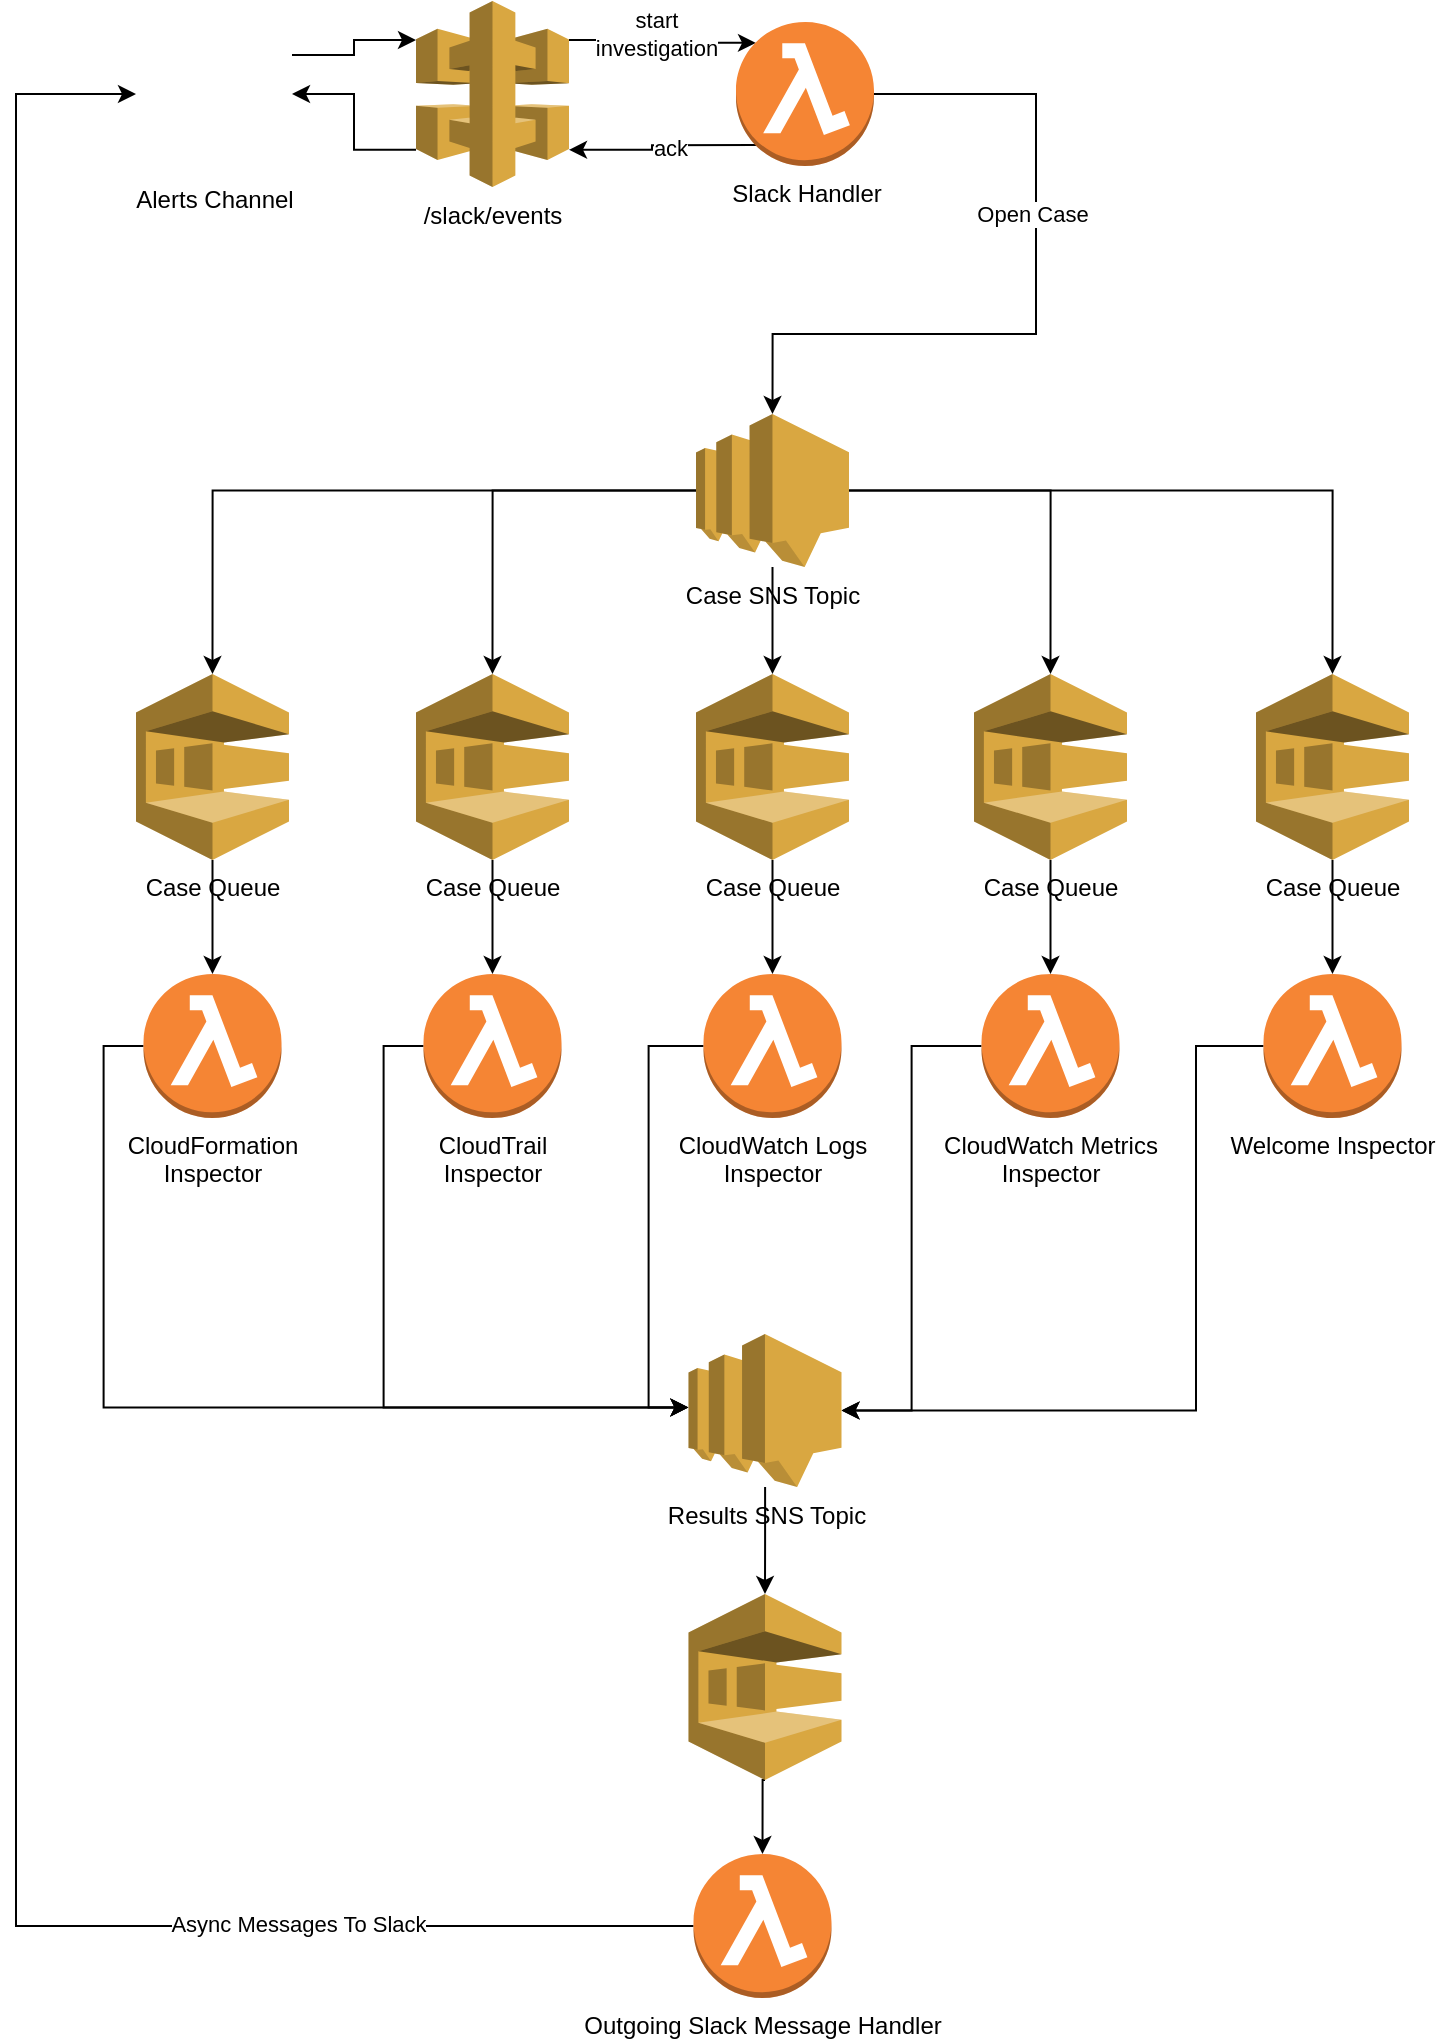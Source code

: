 <mxfile version="14.0.0" type="device"><diagram id="Hbt7tWp-mOWitb1c7LHT" name="Page-1"><mxGraphModel dx="1979" dy="1134" grid="1" gridSize="10" guides="1" tooltips="1" connect="1" arrows="1" fold="1" page="1" pageScale="1" pageWidth="827" pageHeight="1169" math="0" shadow="0"><root><mxCell id="0"/><mxCell id="1" parent="0"/><mxCell id="2TIVy4aqAfZzYlwgCOh5-5" style="edgeStyle=orthogonalEdgeStyle;rounded=0;orthogonalLoop=1;jettySize=auto;html=1;exitX=1;exitY=0.25;exitDx=0;exitDy=0;entryX=0;entryY=0.21;entryDx=0;entryDy=0;entryPerimeter=0;" parent="1" source="2TIVy4aqAfZzYlwgCOh5-1" target="2TIVy4aqAfZzYlwgCOh5-2" edge="1"><mxGeometry relative="1" as="geometry"><mxPoint x="230" y="101" as="targetPoint"/></mxGeometry></mxCell><mxCell id="2TIVy4aqAfZzYlwgCOh5-1" value="&lt;div&gt;Alerts Channel&lt;/div&gt;" style="shape=image;html=1;verticalAlign=top;verticalLabelPosition=bottom;labelBackgroundColor=#ffffff;imageAspect=0;aspect=fixed;image=https://cdn3.iconfinder.com/data/icons/social-media-2169/24/social_media_social_media_logo_slack-128.png" parent="1" vertex="1"><mxGeometry x="100" y="81" width="78" height="78" as="geometry"/></mxCell><mxCell id="2TIVy4aqAfZzYlwgCOh5-6" style="edgeStyle=orthogonalEdgeStyle;rounded=0;orthogonalLoop=1;jettySize=auto;html=1;exitX=0;exitY=0.8;exitDx=0;exitDy=0;exitPerimeter=0;entryX=1;entryY=0.5;entryDx=0;entryDy=0;" parent="1" source="2TIVy4aqAfZzYlwgCOh5-2" target="2TIVy4aqAfZzYlwgCOh5-1" edge="1"><mxGeometry relative="1" as="geometry"/></mxCell><mxCell id="2TIVy4aqAfZzYlwgCOh5-7" style="edgeStyle=orthogonalEdgeStyle;rounded=0;orthogonalLoop=1;jettySize=auto;html=1;exitX=1;exitY=0.21;exitDx=0;exitDy=0;exitPerimeter=0;entryX=0.145;entryY=0.145;entryDx=0;entryDy=0;entryPerimeter=0;" parent="1" source="2TIVy4aqAfZzYlwgCOh5-2" target="2TIVy4aqAfZzYlwgCOh5-3" edge="1"><mxGeometry relative="1" as="geometry"/></mxCell><mxCell id="2TIVy4aqAfZzYlwgCOh5-48" value="&lt;div&gt;start&lt;/div&gt;&lt;div&gt;investigation&lt;br&gt;&lt;/div&gt;" style="edgeLabel;html=1;align=center;verticalAlign=middle;resizable=0;points=[];" parent="2TIVy4aqAfZzYlwgCOh5-7" vertex="1" connectable="0"><mxGeometry x="0.199" relative="1" as="geometry"><mxPoint x="-12.1" y="-4.41" as="offset"/></mxGeometry></mxCell><mxCell id="2TIVy4aqAfZzYlwgCOh5-2" value="/slack/events" style="outlineConnect=0;dashed=0;verticalLabelPosition=bottom;verticalAlign=top;align=center;html=1;shape=mxgraph.aws3.api_gateway;fillColor=#D9A741;gradientColor=none;" parent="1" vertex="1"><mxGeometry x="240" y="73.5" width="76.5" height="93" as="geometry"/></mxCell><mxCell id="2TIVy4aqAfZzYlwgCOh5-8" style="edgeStyle=orthogonalEdgeStyle;rounded=0;orthogonalLoop=1;jettySize=auto;html=1;exitX=0.145;exitY=0.855;exitDx=0;exitDy=0;exitPerimeter=0;entryX=1;entryY=0.8;entryDx=0;entryDy=0;entryPerimeter=0;" parent="1" source="2TIVy4aqAfZzYlwgCOh5-3" target="2TIVy4aqAfZzYlwgCOh5-2" edge="1"><mxGeometry relative="1" as="geometry"><Array as="points"><mxPoint x="358" y="146"/><mxPoint x="358" y="148"/></Array></mxGeometry></mxCell><mxCell id="2TIVy4aqAfZzYlwgCOh5-47" value="ack" style="edgeLabel;html=1;align=center;verticalAlign=middle;resizable=0;points=[];" parent="2TIVy4aqAfZzYlwgCOh5-8" vertex="1" connectable="0"><mxGeometry x="-0.102" y="1" relative="1" as="geometry"><mxPoint as="offset"/></mxGeometry></mxCell><mxCell id="2TIVy4aqAfZzYlwgCOh5-11" style="edgeStyle=orthogonalEdgeStyle;rounded=0;orthogonalLoop=1;jettySize=auto;html=1;exitX=1;exitY=0.5;exitDx=0;exitDy=0;exitPerimeter=0;entryX=0.5;entryY=0;entryDx=0;entryDy=0;entryPerimeter=0;" parent="1" source="2TIVy4aqAfZzYlwgCOh5-3" target="2TIVy4aqAfZzYlwgCOh5-9" edge="1"><mxGeometry relative="1" as="geometry"><Array as="points"><mxPoint x="550" y="120"/><mxPoint x="550" y="240"/><mxPoint x="418" y="240"/></Array></mxGeometry></mxCell><mxCell id="2TIVy4aqAfZzYlwgCOh5-12" value="Open Case" style="edgeLabel;html=1;align=center;verticalAlign=middle;resizable=0;points=[];" parent="2TIVy4aqAfZzYlwgCOh5-11" vertex="1" connectable="0"><mxGeometry x="-0.394" y="-2" relative="1" as="geometry"><mxPoint y="28" as="offset"/></mxGeometry></mxCell><mxCell id="2TIVy4aqAfZzYlwgCOh5-3" value="Slack Handler" style="outlineConnect=0;dashed=0;verticalLabelPosition=bottom;verticalAlign=top;align=center;html=1;shape=mxgraph.aws3.lambda_function;fillColor=#F58534;gradientColor=none;" parent="1" vertex="1"><mxGeometry x="400" y="84" width="69" height="72" as="geometry"/></mxCell><mxCell id="2TIVy4aqAfZzYlwgCOh5-24" style="edgeStyle=orthogonalEdgeStyle;rounded=0;orthogonalLoop=1;jettySize=auto;html=1;entryX=0.5;entryY=0;entryDx=0;entryDy=0;entryPerimeter=0;" parent="1" source="2TIVy4aqAfZzYlwgCOh5-9" target="2TIVy4aqAfZzYlwgCOh5-19" edge="1"><mxGeometry relative="1" as="geometry"/></mxCell><mxCell id="2TIVy4aqAfZzYlwgCOh5-25" style="edgeStyle=orthogonalEdgeStyle;rounded=0;orthogonalLoop=1;jettySize=auto;html=1;entryX=0.5;entryY=0;entryDx=0;entryDy=0;entryPerimeter=0;" parent="1" source="2TIVy4aqAfZzYlwgCOh5-9" target="2TIVy4aqAfZzYlwgCOh5-20" edge="1"><mxGeometry relative="1" as="geometry"/></mxCell><mxCell id="2TIVy4aqAfZzYlwgCOh5-26" style="edgeStyle=orthogonalEdgeStyle;rounded=0;orthogonalLoop=1;jettySize=auto;html=1;entryX=0.5;entryY=0;entryDx=0;entryDy=0;entryPerimeter=0;" parent="1" source="2TIVy4aqAfZzYlwgCOh5-9" target="2TIVy4aqAfZzYlwgCOh5-21" edge="1"><mxGeometry relative="1" as="geometry"/></mxCell><mxCell id="2TIVy4aqAfZzYlwgCOh5-27" style="edgeStyle=orthogonalEdgeStyle;rounded=0;orthogonalLoop=1;jettySize=auto;html=1;entryX=0.5;entryY=0;entryDx=0;entryDy=0;entryPerimeter=0;" parent="1" source="2TIVy4aqAfZzYlwgCOh5-9" target="2TIVy4aqAfZzYlwgCOh5-22" edge="1"><mxGeometry relative="1" as="geometry"/></mxCell><mxCell id="2TIVy4aqAfZzYlwgCOh5-28" style="edgeStyle=orthogonalEdgeStyle;rounded=0;orthogonalLoop=1;jettySize=auto;html=1;entryX=0.5;entryY=0;entryDx=0;entryDy=0;entryPerimeter=0;" parent="1" source="2TIVy4aqAfZzYlwgCOh5-9" target="2TIVy4aqAfZzYlwgCOh5-23" edge="1"><mxGeometry relative="1" as="geometry"/></mxCell><mxCell id="2TIVy4aqAfZzYlwgCOh5-9" value="Case SNS Topic" style="outlineConnect=0;dashed=0;verticalLabelPosition=bottom;verticalAlign=top;align=center;html=1;shape=mxgraph.aws3.sns;fillColor=#D9A741;gradientColor=none;" parent="1" vertex="1"><mxGeometry x="380" y="280" width="76.5" height="76.5" as="geometry"/></mxCell><mxCell id="2TIVy4aqAfZzYlwgCOh5-42" style="edgeStyle=orthogonalEdgeStyle;rounded=0;orthogonalLoop=1;jettySize=auto;html=1;exitX=0;exitY=0.5;exitDx=0;exitDy=0;exitPerimeter=0;entryX=0;entryY=0.48;entryDx=0;entryDy=0;entryPerimeter=0;" parent="1" source="2TIVy4aqAfZzYlwgCOh5-13" target="2TIVy4aqAfZzYlwgCOh5-34" edge="1"><mxGeometry relative="1" as="geometry"/></mxCell><mxCell id="2TIVy4aqAfZzYlwgCOh5-13" value="&lt;div&gt;CloudFormation&lt;/div&gt;&lt;div&gt;Inspector&lt;br&gt; &lt;/div&gt;" style="outlineConnect=0;dashed=0;verticalLabelPosition=bottom;verticalAlign=top;align=center;html=1;shape=mxgraph.aws3.lambda_function;fillColor=#F58534;gradientColor=none;" parent="1" vertex="1"><mxGeometry x="103.75" y="560" width="69" height="72" as="geometry"/></mxCell><mxCell id="2TIVy4aqAfZzYlwgCOh5-43" style="edgeStyle=orthogonalEdgeStyle;rounded=0;orthogonalLoop=1;jettySize=auto;html=1;exitX=0;exitY=0.5;exitDx=0;exitDy=0;exitPerimeter=0;entryX=0;entryY=0.48;entryDx=0;entryDy=0;entryPerimeter=0;" parent="1" source="2TIVy4aqAfZzYlwgCOh5-14" target="2TIVy4aqAfZzYlwgCOh5-34" edge="1"><mxGeometry relative="1" as="geometry"/></mxCell><mxCell id="2TIVy4aqAfZzYlwgCOh5-14" value="&lt;div&gt;CloudTrail&lt;/div&gt;&lt;div&gt;Inspector&lt;br&gt;&lt;/div&gt;" style="outlineConnect=0;dashed=0;verticalLabelPosition=bottom;verticalAlign=top;align=center;html=1;shape=mxgraph.aws3.lambda_function;fillColor=#F58534;gradientColor=none;" parent="1" vertex="1"><mxGeometry x="243.75" y="560" width="69" height="72" as="geometry"/></mxCell><mxCell id="2TIVy4aqAfZzYlwgCOh5-44" style="edgeStyle=orthogonalEdgeStyle;rounded=0;orthogonalLoop=1;jettySize=auto;html=1;exitX=0;exitY=0.5;exitDx=0;exitDy=0;exitPerimeter=0;entryX=0;entryY=0.48;entryDx=0;entryDy=0;entryPerimeter=0;" parent="1" source="2TIVy4aqAfZzYlwgCOh5-15" target="2TIVy4aqAfZzYlwgCOh5-34" edge="1"><mxGeometry relative="1" as="geometry"/></mxCell><mxCell id="2TIVy4aqAfZzYlwgCOh5-15" value="&lt;div&gt;CloudWatch Logs&lt;/div&gt;&lt;div&gt;Inspector&lt;br&gt;&lt;/div&gt;" style="outlineConnect=0;dashed=0;verticalLabelPosition=bottom;verticalAlign=top;align=center;html=1;shape=mxgraph.aws3.lambda_function;fillColor=#F58534;gradientColor=none;" parent="1" vertex="1"><mxGeometry x="383.75" y="560" width="69" height="72" as="geometry"/></mxCell><mxCell id="2TIVy4aqAfZzYlwgCOh5-45" style="edgeStyle=orthogonalEdgeStyle;rounded=0;orthogonalLoop=1;jettySize=auto;html=1;exitX=0;exitY=0.5;exitDx=0;exitDy=0;exitPerimeter=0;entryX=1;entryY=0.5;entryDx=0;entryDy=0;entryPerimeter=0;" parent="1" source="2TIVy4aqAfZzYlwgCOh5-17" target="2TIVy4aqAfZzYlwgCOh5-34" edge="1"><mxGeometry relative="1" as="geometry"/></mxCell><mxCell id="2TIVy4aqAfZzYlwgCOh5-17" value="&lt;div&gt;CloudWatch Metrics&lt;/div&gt;&lt;div&gt;Inspector&lt;br&gt;&lt;/div&gt;" style="outlineConnect=0;dashed=0;verticalLabelPosition=bottom;verticalAlign=top;align=center;html=1;shape=mxgraph.aws3.lambda_function;fillColor=#F58534;gradientColor=none;" parent="1" vertex="1"><mxGeometry x="522.75" y="560" width="69" height="72" as="geometry"/></mxCell><mxCell id="2TIVy4aqAfZzYlwgCOh5-46" style="edgeStyle=orthogonalEdgeStyle;rounded=0;orthogonalLoop=1;jettySize=auto;html=1;exitX=0;exitY=0.5;exitDx=0;exitDy=0;exitPerimeter=0;entryX=1;entryY=0.5;entryDx=0;entryDy=0;entryPerimeter=0;" parent="1" source="2TIVy4aqAfZzYlwgCOh5-18" target="2TIVy4aqAfZzYlwgCOh5-34" edge="1"><mxGeometry relative="1" as="geometry"><Array as="points"><mxPoint x="630" y="596"/><mxPoint x="630" y="778"/></Array></mxGeometry></mxCell><mxCell id="2TIVy4aqAfZzYlwgCOh5-18" value="Welcome Inspector" style="outlineConnect=0;dashed=0;verticalLabelPosition=bottom;verticalAlign=top;align=center;html=1;shape=mxgraph.aws3.lambda_function;fillColor=#F58534;gradientColor=none;" parent="1" vertex="1"><mxGeometry x="663.75" y="560" width="69" height="72" as="geometry"/></mxCell><mxCell id="2TIVy4aqAfZzYlwgCOh5-33" style="edgeStyle=orthogonalEdgeStyle;rounded=0;orthogonalLoop=1;jettySize=auto;html=1;exitX=0.5;exitY=1;exitDx=0;exitDy=0;exitPerimeter=0;entryX=0.5;entryY=0;entryDx=0;entryDy=0;entryPerimeter=0;" parent="1" source="2TIVy4aqAfZzYlwgCOh5-19" target="2TIVy4aqAfZzYlwgCOh5-13" edge="1"><mxGeometry relative="1" as="geometry"/></mxCell><mxCell id="2TIVy4aqAfZzYlwgCOh5-19" value="Case Queue" style="outlineConnect=0;dashed=0;verticalLabelPosition=bottom;verticalAlign=top;align=center;html=1;shape=mxgraph.aws3.sqs;fillColor=#D9A741;gradientColor=none;" parent="1" vertex="1"><mxGeometry x="100" y="410" width="76.5" height="93" as="geometry"/></mxCell><mxCell id="2TIVy4aqAfZzYlwgCOh5-32" style="edgeStyle=orthogonalEdgeStyle;rounded=0;orthogonalLoop=1;jettySize=auto;html=1;exitX=0.5;exitY=1;exitDx=0;exitDy=0;exitPerimeter=0;entryX=0.5;entryY=0;entryDx=0;entryDy=0;entryPerimeter=0;" parent="1" source="2TIVy4aqAfZzYlwgCOh5-20" target="2TIVy4aqAfZzYlwgCOh5-14" edge="1"><mxGeometry relative="1" as="geometry"/></mxCell><mxCell id="2TIVy4aqAfZzYlwgCOh5-20" value="Case Queue" style="outlineConnect=0;dashed=0;verticalLabelPosition=bottom;verticalAlign=top;align=center;html=1;shape=mxgraph.aws3.sqs;fillColor=#D9A741;gradientColor=none;" parent="1" vertex="1"><mxGeometry x="240" y="410" width="76.5" height="93" as="geometry"/></mxCell><mxCell id="2TIVy4aqAfZzYlwgCOh5-31" style="edgeStyle=orthogonalEdgeStyle;rounded=0;orthogonalLoop=1;jettySize=auto;html=1;exitX=0.5;exitY=1;exitDx=0;exitDy=0;exitPerimeter=0;" parent="1" source="2TIVy4aqAfZzYlwgCOh5-21" target="2TIVy4aqAfZzYlwgCOh5-15" edge="1"><mxGeometry relative="1" as="geometry"/></mxCell><mxCell id="2TIVy4aqAfZzYlwgCOh5-21" value="Case Queue" style="outlineConnect=0;dashed=0;verticalLabelPosition=bottom;verticalAlign=top;align=center;html=1;shape=mxgraph.aws3.sqs;fillColor=#D9A741;gradientColor=none;" parent="1" vertex="1"><mxGeometry x="380" y="410" width="76.5" height="93" as="geometry"/></mxCell><mxCell id="2TIVy4aqAfZzYlwgCOh5-30" style="edgeStyle=orthogonalEdgeStyle;rounded=0;orthogonalLoop=1;jettySize=auto;html=1;exitX=0.5;exitY=1;exitDx=0;exitDy=0;exitPerimeter=0;entryX=0.5;entryY=0;entryDx=0;entryDy=0;entryPerimeter=0;" parent="1" source="2TIVy4aqAfZzYlwgCOh5-22" target="2TIVy4aqAfZzYlwgCOh5-17" edge="1"><mxGeometry relative="1" as="geometry"/></mxCell><mxCell id="2TIVy4aqAfZzYlwgCOh5-22" value="Case Queue" style="outlineConnect=0;dashed=0;verticalLabelPosition=bottom;verticalAlign=top;align=center;html=1;shape=mxgraph.aws3.sqs;fillColor=#D9A741;gradientColor=none;" parent="1" vertex="1"><mxGeometry x="519" y="410" width="76.5" height="93" as="geometry"/></mxCell><mxCell id="2TIVy4aqAfZzYlwgCOh5-29" style="edgeStyle=orthogonalEdgeStyle;rounded=0;orthogonalLoop=1;jettySize=auto;html=1;exitX=0.5;exitY=1;exitDx=0;exitDy=0;exitPerimeter=0;entryX=0.5;entryY=0;entryDx=0;entryDy=0;entryPerimeter=0;" parent="1" source="2TIVy4aqAfZzYlwgCOh5-23" target="2TIVy4aqAfZzYlwgCOh5-18" edge="1"><mxGeometry relative="1" as="geometry"/></mxCell><mxCell id="2TIVy4aqAfZzYlwgCOh5-23" value="Case Queue" style="outlineConnect=0;dashed=0;verticalLabelPosition=bottom;verticalAlign=top;align=center;html=1;shape=mxgraph.aws3.sqs;fillColor=#D9A741;gradientColor=none;" parent="1" vertex="1"><mxGeometry x="660" y="410" width="76.5" height="93" as="geometry"/></mxCell><mxCell id="2TIVy4aqAfZzYlwgCOh5-40" style="edgeStyle=orthogonalEdgeStyle;rounded=0;orthogonalLoop=1;jettySize=auto;html=1;entryX=0.5;entryY=0;entryDx=0;entryDy=0;entryPerimeter=0;" parent="1" source="2TIVy4aqAfZzYlwgCOh5-34" target="2TIVy4aqAfZzYlwgCOh5-35" edge="1"><mxGeometry relative="1" as="geometry"/></mxCell><mxCell id="2TIVy4aqAfZzYlwgCOh5-34" value="Results SNS Topic" style="outlineConnect=0;dashed=0;verticalLabelPosition=bottom;verticalAlign=top;align=center;html=1;shape=mxgraph.aws3.sns;fillColor=#D9A741;gradientColor=none;" parent="1" vertex="1"><mxGeometry x="376.25" y="740" width="76.5" height="76.5" as="geometry"/></mxCell><mxCell id="2TIVy4aqAfZzYlwgCOh5-39" style="edgeStyle=orthogonalEdgeStyle;rounded=0;orthogonalLoop=1;jettySize=auto;html=1;exitX=0.5;exitY=1;exitDx=0;exitDy=0;exitPerimeter=0;entryX=0.5;entryY=0;entryDx=0;entryDy=0;entryPerimeter=0;" parent="1" source="2TIVy4aqAfZzYlwgCOh5-35" target="2TIVy4aqAfZzYlwgCOh5-36" edge="1"><mxGeometry relative="1" as="geometry"/></mxCell><mxCell id="2TIVy4aqAfZzYlwgCOh5-35" value="" style="outlineConnect=0;dashed=0;verticalLabelPosition=bottom;verticalAlign=top;align=center;html=1;shape=mxgraph.aws3.sqs;fillColor=#D9A741;gradientColor=none;" parent="1" vertex="1"><mxGeometry x="376.25" y="870" width="76.5" height="93" as="geometry"/></mxCell><mxCell id="2TIVy4aqAfZzYlwgCOh5-37" style="edgeStyle=orthogonalEdgeStyle;rounded=0;orthogonalLoop=1;jettySize=auto;html=1;exitX=0;exitY=0.5;exitDx=0;exitDy=0;exitPerimeter=0;entryX=0;entryY=0.5;entryDx=0;entryDy=0;" parent="1" source="2TIVy4aqAfZzYlwgCOh5-36" target="2TIVy4aqAfZzYlwgCOh5-1" edge="1"><mxGeometry relative="1" as="geometry"><Array as="points"><mxPoint x="40" y="1036"/><mxPoint x="40" y="120"/></Array></mxGeometry></mxCell><mxCell id="2TIVy4aqAfZzYlwgCOh5-38" value="Async Messages To Slack" style="edgeLabel;html=1;align=center;verticalAlign=middle;resizable=0;points=[];" parent="2TIVy4aqAfZzYlwgCOh5-37" vertex="1" connectable="0"><mxGeometry x="-0.699" y="-1" relative="1" as="geometry"><mxPoint as="offset"/></mxGeometry></mxCell><mxCell id="2TIVy4aqAfZzYlwgCOh5-36" value="Outgoing Slack Message Handler" style="outlineConnect=0;dashed=0;verticalLabelPosition=bottom;verticalAlign=top;align=center;html=1;shape=mxgraph.aws3.lambda_function;fillColor=#F58534;gradientColor=none;" parent="1" vertex="1"><mxGeometry x="378.75" y="1000" width="69" height="72" as="geometry"/></mxCell></root></mxGraphModel></diagram></mxfile>